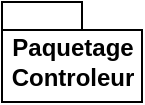 <mxfile version="13.8.0" type="github">
  <diagram id="oUSPo-S-hMeNsO3R-K_7" name="Page-1">
    <mxGraphModel dx="782" dy="437" grid="1" gridSize="10" guides="1" tooltips="1" connect="1" arrows="1" fold="1" page="1" pageScale="1" pageWidth="850" pageHeight="1100" math="0" shadow="0">
      <root>
        <mxCell id="0" />
        <mxCell id="1" parent="0" />
        <mxCell id="ig0AiqHfNgMoDDJPQplf-1" value="Paquetage&lt;br&gt;Controleur" style="shape=folder;fontStyle=1;spacingTop=10;tabWidth=40;tabHeight=14;tabPosition=left;html=1;" vertex="1" parent="1">
          <mxGeometry x="390" y="240" width="70" height="50" as="geometry" />
        </mxCell>
      </root>
    </mxGraphModel>
  </diagram>
</mxfile>
